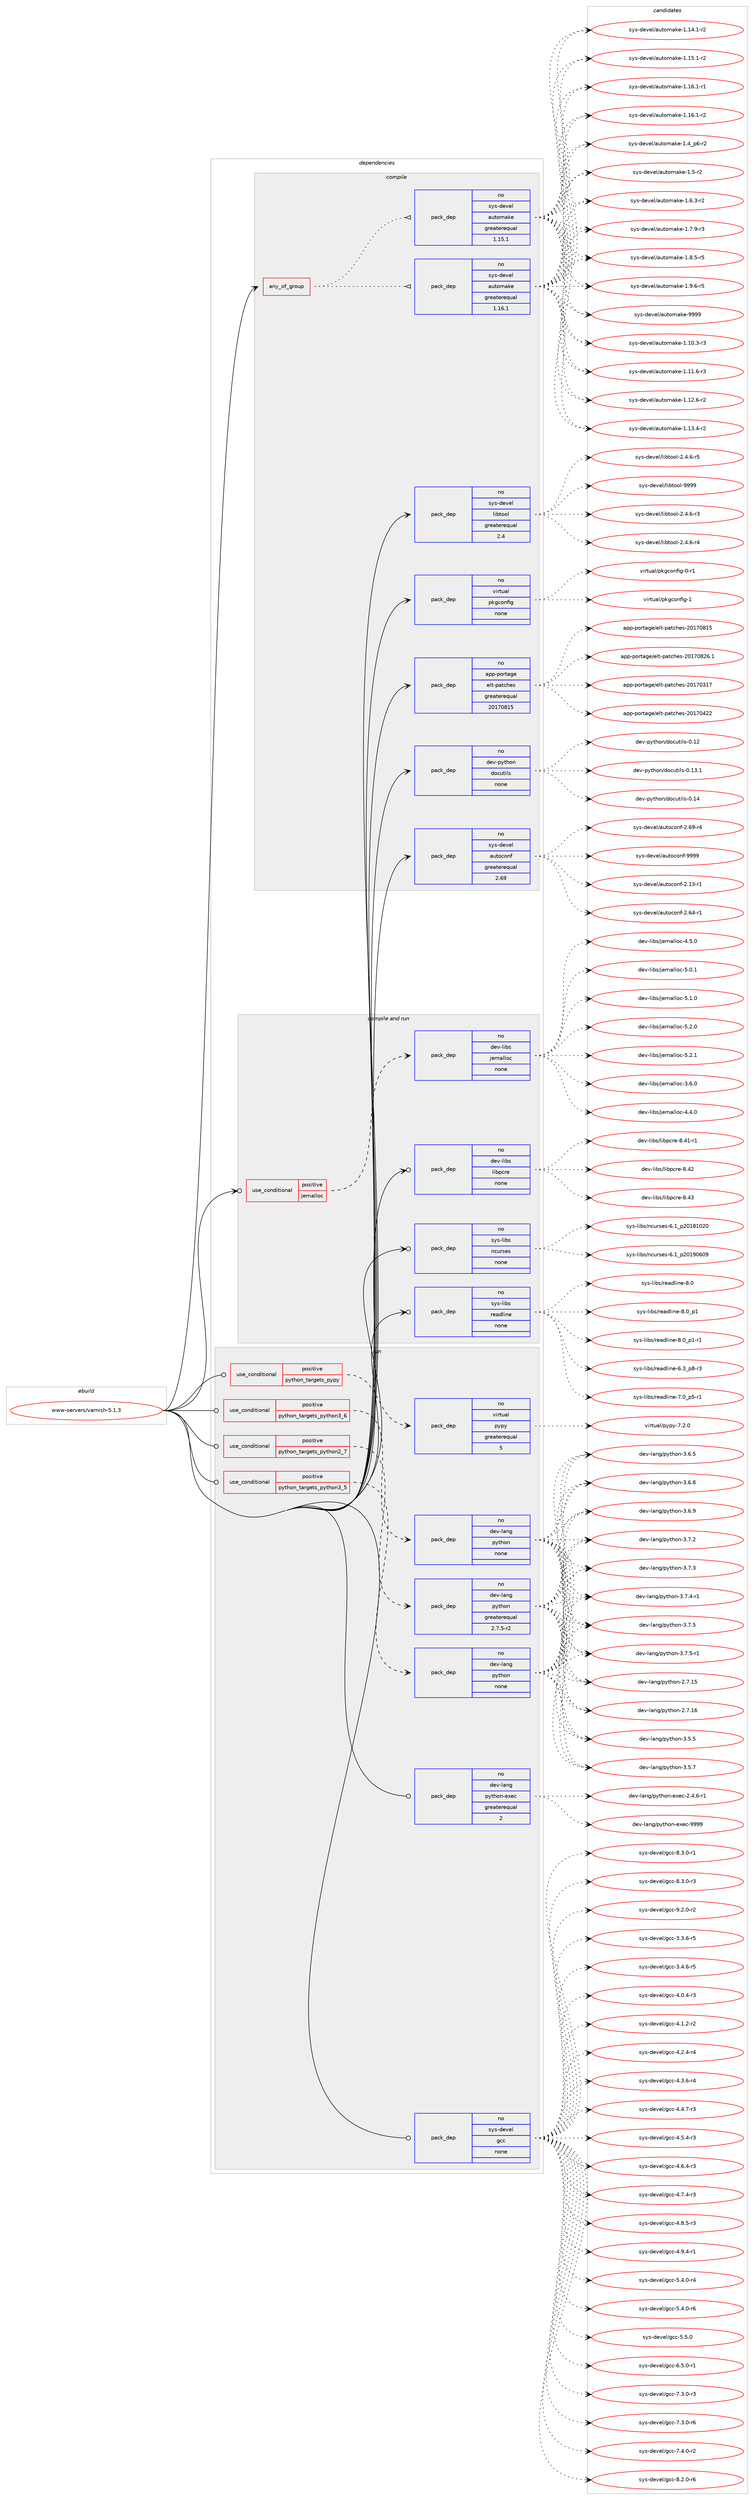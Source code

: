 digraph prolog {

# *************
# Graph options
# *************

newrank=true;
concentrate=true;
compound=true;
graph [rankdir=LR,fontname=Helvetica,fontsize=10,ranksep=1.5];#, ranksep=2.5, nodesep=0.2];
edge  [arrowhead=vee];
node  [fontname=Helvetica,fontsize=10];

# **********
# The ebuild
# **********

subgraph cluster_leftcol {
color=gray;
rank=same;
label=<<i>ebuild</i>>;
id [label="www-servers/varnish-5.1.3", color=red, width=4, href="../www-servers/varnish-5.1.3.svg"];
}

# ****************
# The dependencies
# ****************

subgraph cluster_midcol {
color=gray;
label=<<i>dependencies</i>>;
subgraph cluster_compile {
fillcolor="#eeeeee";
style=filled;
label=<<i>compile</i>>;
subgraph any15837 {
dependency911711 [label=<<TABLE BORDER="0" CELLBORDER="1" CELLSPACING="0" CELLPADDING="4"><TR><TD CELLPADDING="10">any_of_group</TD></TR></TABLE>>, shape=none, color=red];subgraph pack676536 {
dependency911712 [label=<<TABLE BORDER="0" CELLBORDER="1" CELLSPACING="0" CELLPADDING="4" WIDTH="220"><TR><TD ROWSPAN="6" CELLPADDING="30">pack_dep</TD></TR><TR><TD WIDTH="110">no</TD></TR><TR><TD>sys-devel</TD></TR><TR><TD>automake</TD></TR><TR><TD>greaterequal</TD></TR><TR><TD>1.16.1</TD></TR></TABLE>>, shape=none, color=blue];
}
dependency911711:e -> dependency911712:w [weight=20,style="dotted",arrowhead="oinv"];
subgraph pack676537 {
dependency911713 [label=<<TABLE BORDER="0" CELLBORDER="1" CELLSPACING="0" CELLPADDING="4" WIDTH="220"><TR><TD ROWSPAN="6" CELLPADDING="30">pack_dep</TD></TR><TR><TD WIDTH="110">no</TD></TR><TR><TD>sys-devel</TD></TR><TR><TD>automake</TD></TR><TR><TD>greaterequal</TD></TR><TR><TD>1.15.1</TD></TR></TABLE>>, shape=none, color=blue];
}
dependency911711:e -> dependency911713:w [weight=20,style="dotted",arrowhead="oinv"];
}
id:e -> dependency911711:w [weight=20,style="solid",arrowhead="vee"];
subgraph pack676538 {
dependency911714 [label=<<TABLE BORDER="0" CELLBORDER="1" CELLSPACING="0" CELLPADDING="4" WIDTH="220"><TR><TD ROWSPAN="6" CELLPADDING="30">pack_dep</TD></TR><TR><TD WIDTH="110">no</TD></TR><TR><TD>app-portage</TD></TR><TR><TD>elt-patches</TD></TR><TR><TD>greaterequal</TD></TR><TR><TD>20170815</TD></TR></TABLE>>, shape=none, color=blue];
}
id:e -> dependency911714:w [weight=20,style="solid",arrowhead="vee"];
subgraph pack676539 {
dependency911715 [label=<<TABLE BORDER="0" CELLBORDER="1" CELLSPACING="0" CELLPADDING="4" WIDTH="220"><TR><TD ROWSPAN="6" CELLPADDING="30">pack_dep</TD></TR><TR><TD WIDTH="110">no</TD></TR><TR><TD>dev-python</TD></TR><TR><TD>docutils</TD></TR><TR><TD>none</TD></TR><TR><TD></TD></TR></TABLE>>, shape=none, color=blue];
}
id:e -> dependency911715:w [weight=20,style="solid",arrowhead="vee"];
subgraph pack676540 {
dependency911716 [label=<<TABLE BORDER="0" CELLBORDER="1" CELLSPACING="0" CELLPADDING="4" WIDTH="220"><TR><TD ROWSPAN="6" CELLPADDING="30">pack_dep</TD></TR><TR><TD WIDTH="110">no</TD></TR><TR><TD>sys-devel</TD></TR><TR><TD>autoconf</TD></TR><TR><TD>greaterequal</TD></TR><TR><TD>2.69</TD></TR></TABLE>>, shape=none, color=blue];
}
id:e -> dependency911716:w [weight=20,style="solid",arrowhead="vee"];
subgraph pack676541 {
dependency911717 [label=<<TABLE BORDER="0" CELLBORDER="1" CELLSPACING="0" CELLPADDING="4" WIDTH="220"><TR><TD ROWSPAN="6" CELLPADDING="30">pack_dep</TD></TR><TR><TD WIDTH="110">no</TD></TR><TR><TD>sys-devel</TD></TR><TR><TD>libtool</TD></TR><TR><TD>greaterequal</TD></TR><TR><TD>2.4</TD></TR></TABLE>>, shape=none, color=blue];
}
id:e -> dependency911717:w [weight=20,style="solid",arrowhead="vee"];
subgraph pack676542 {
dependency911718 [label=<<TABLE BORDER="0" CELLBORDER="1" CELLSPACING="0" CELLPADDING="4" WIDTH="220"><TR><TD ROWSPAN="6" CELLPADDING="30">pack_dep</TD></TR><TR><TD WIDTH="110">no</TD></TR><TR><TD>virtual</TD></TR><TR><TD>pkgconfig</TD></TR><TR><TD>none</TD></TR><TR><TD></TD></TR></TABLE>>, shape=none, color=blue];
}
id:e -> dependency911718:w [weight=20,style="solid",arrowhead="vee"];
}
subgraph cluster_compileandrun {
fillcolor="#eeeeee";
style=filled;
label=<<i>compile and run</i>>;
subgraph cond218751 {
dependency911719 [label=<<TABLE BORDER="0" CELLBORDER="1" CELLSPACING="0" CELLPADDING="4"><TR><TD ROWSPAN="3" CELLPADDING="10">use_conditional</TD></TR><TR><TD>positive</TD></TR><TR><TD>jemalloc</TD></TR></TABLE>>, shape=none, color=red];
subgraph pack676543 {
dependency911720 [label=<<TABLE BORDER="0" CELLBORDER="1" CELLSPACING="0" CELLPADDING="4" WIDTH="220"><TR><TD ROWSPAN="6" CELLPADDING="30">pack_dep</TD></TR><TR><TD WIDTH="110">no</TD></TR><TR><TD>dev-libs</TD></TR><TR><TD>jemalloc</TD></TR><TR><TD>none</TD></TR><TR><TD></TD></TR></TABLE>>, shape=none, color=blue];
}
dependency911719:e -> dependency911720:w [weight=20,style="dashed",arrowhead="vee"];
}
id:e -> dependency911719:w [weight=20,style="solid",arrowhead="odotvee"];
subgraph pack676544 {
dependency911721 [label=<<TABLE BORDER="0" CELLBORDER="1" CELLSPACING="0" CELLPADDING="4" WIDTH="220"><TR><TD ROWSPAN="6" CELLPADDING="30">pack_dep</TD></TR><TR><TD WIDTH="110">no</TD></TR><TR><TD>dev-libs</TD></TR><TR><TD>libpcre</TD></TR><TR><TD>none</TD></TR><TR><TD></TD></TR></TABLE>>, shape=none, color=blue];
}
id:e -> dependency911721:w [weight=20,style="solid",arrowhead="odotvee"];
subgraph pack676545 {
dependency911722 [label=<<TABLE BORDER="0" CELLBORDER="1" CELLSPACING="0" CELLPADDING="4" WIDTH="220"><TR><TD ROWSPAN="6" CELLPADDING="30">pack_dep</TD></TR><TR><TD WIDTH="110">no</TD></TR><TR><TD>sys-libs</TD></TR><TR><TD>ncurses</TD></TR><TR><TD>none</TD></TR><TR><TD></TD></TR></TABLE>>, shape=none, color=blue];
}
id:e -> dependency911722:w [weight=20,style="solid",arrowhead="odotvee"];
subgraph pack676546 {
dependency911723 [label=<<TABLE BORDER="0" CELLBORDER="1" CELLSPACING="0" CELLPADDING="4" WIDTH="220"><TR><TD ROWSPAN="6" CELLPADDING="30">pack_dep</TD></TR><TR><TD WIDTH="110">no</TD></TR><TR><TD>sys-libs</TD></TR><TR><TD>readline</TD></TR><TR><TD>none</TD></TR><TR><TD></TD></TR></TABLE>>, shape=none, color=blue];
}
id:e -> dependency911723:w [weight=20,style="solid",arrowhead="odotvee"];
}
subgraph cluster_run {
fillcolor="#eeeeee";
style=filled;
label=<<i>run</i>>;
subgraph cond218752 {
dependency911724 [label=<<TABLE BORDER="0" CELLBORDER="1" CELLSPACING="0" CELLPADDING="4"><TR><TD ROWSPAN="3" CELLPADDING="10">use_conditional</TD></TR><TR><TD>positive</TD></TR><TR><TD>python_targets_pypy</TD></TR></TABLE>>, shape=none, color=red];
subgraph pack676547 {
dependency911725 [label=<<TABLE BORDER="0" CELLBORDER="1" CELLSPACING="0" CELLPADDING="4" WIDTH="220"><TR><TD ROWSPAN="6" CELLPADDING="30">pack_dep</TD></TR><TR><TD WIDTH="110">no</TD></TR><TR><TD>virtual</TD></TR><TR><TD>pypy</TD></TR><TR><TD>greaterequal</TD></TR><TR><TD>5</TD></TR></TABLE>>, shape=none, color=blue];
}
dependency911724:e -> dependency911725:w [weight=20,style="dashed",arrowhead="vee"];
}
id:e -> dependency911724:w [weight=20,style="solid",arrowhead="odot"];
subgraph cond218753 {
dependency911726 [label=<<TABLE BORDER="0" CELLBORDER="1" CELLSPACING="0" CELLPADDING="4"><TR><TD ROWSPAN="3" CELLPADDING="10">use_conditional</TD></TR><TR><TD>positive</TD></TR><TR><TD>python_targets_python2_7</TD></TR></TABLE>>, shape=none, color=red];
subgraph pack676548 {
dependency911727 [label=<<TABLE BORDER="0" CELLBORDER="1" CELLSPACING="0" CELLPADDING="4" WIDTH="220"><TR><TD ROWSPAN="6" CELLPADDING="30">pack_dep</TD></TR><TR><TD WIDTH="110">no</TD></TR><TR><TD>dev-lang</TD></TR><TR><TD>python</TD></TR><TR><TD>greaterequal</TD></TR><TR><TD>2.7.5-r2</TD></TR></TABLE>>, shape=none, color=blue];
}
dependency911726:e -> dependency911727:w [weight=20,style="dashed",arrowhead="vee"];
}
id:e -> dependency911726:w [weight=20,style="solid",arrowhead="odot"];
subgraph cond218754 {
dependency911728 [label=<<TABLE BORDER="0" CELLBORDER="1" CELLSPACING="0" CELLPADDING="4"><TR><TD ROWSPAN="3" CELLPADDING="10">use_conditional</TD></TR><TR><TD>positive</TD></TR><TR><TD>python_targets_python3_5</TD></TR></TABLE>>, shape=none, color=red];
subgraph pack676549 {
dependency911729 [label=<<TABLE BORDER="0" CELLBORDER="1" CELLSPACING="0" CELLPADDING="4" WIDTH="220"><TR><TD ROWSPAN="6" CELLPADDING="30">pack_dep</TD></TR><TR><TD WIDTH="110">no</TD></TR><TR><TD>dev-lang</TD></TR><TR><TD>python</TD></TR><TR><TD>none</TD></TR><TR><TD></TD></TR></TABLE>>, shape=none, color=blue];
}
dependency911728:e -> dependency911729:w [weight=20,style="dashed",arrowhead="vee"];
}
id:e -> dependency911728:w [weight=20,style="solid",arrowhead="odot"];
subgraph cond218755 {
dependency911730 [label=<<TABLE BORDER="0" CELLBORDER="1" CELLSPACING="0" CELLPADDING="4"><TR><TD ROWSPAN="3" CELLPADDING="10">use_conditional</TD></TR><TR><TD>positive</TD></TR><TR><TD>python_targets_python3_6</TD></TR></TABLE>>, shape=none, color=red];
subgraph pack676550 {
dependency911731 [label=<<TABLE BORDER="0" CELLBORDER="1" CELLSPACING="0" CELLPADDING="4" WIDTH="220"><TR><TD ROWSPAN="6" CELLPADDING="30">pack_dep</TD></TR><TR><TD WIDTH="110">no</TD></TR><TR><TD>dev-lang</TD></TR><TR><TD>python</TD></TR><TR><TD>none</TD></TR><TR><TD></TD></TR></TABLE>>, shape=none, color=blue];
}
dependency911730:e -> dependency911731:w [weight=20,style="dashed",arrowhead="vee"];
}
id:e -> dependency911730:w [weight=20,style="solid",arrowhead="odot"];
subgraph pack676551 {
dependency911732 [label=<<TABLE BORDER="0" CELLBORDER="1" CELLSPACING="0" CELLPADDING="4" WIDTH="220"><TR><TD ROWSPAN="6" CELLPADDING="30">pack_dep</TD></TR><TR><TD WIDTH="110">no</TD></TR><TR><TD>dev-lang</TD></TR><TR><TD>python-exec</TD></TR><TR><TD>greaterequal</TD></TR><TR><TD>2</TD></TR></TABLE>>, shape=none, color=blue];
}
id:e -> dependency911732:w [weight=20,style="solid",arrowhead="odot"];
subgraph pack676552 {
dependency911733 [label=<<TABLE BORDER="0" CELLBORDER="1" CELLSPACING="0" CELLPADDING="4" WIDTH="220"><TR><TD ROWSPAN="6" CELLPADDING="30">pack_dep</TD></TR><TR><TD WIDTH="110">no</TD></TR><TR><TD>sys-devel</TD></TR><TR><TD>gcc</TD></TR><TR><TD>none</TD></TR><TR><TD></TD></TR></TABLE>>, shape=none, color=blue];
}
id:e -> dependency911733:w [weight=20,style="solid",arrowhead="odot"];
}
}

# **************
# The candidates
# **************

subgraph cluster_choices {
rank=same;
color=gray;
label=<<i>candidates</i>>;

subgraph choice676536 {
color=black;
nodesep=1;
choice11512111545100101118101108479711711611110997107101454946494846514511451 [label="sys-devel/automake-1.10.3-r3", color=red, width=4,href="../sys-devel/automake-1.10.3-r3.svg"];
choice11512111545100101118101108479711711611110997107101454946494946544511451 [label="sys-devel/automake-1.11.6-r3", color=red, width=4,href="../sys-devel/automake-1.11.6-r3.svg"];
choice11512111545100101118101108479711711611110997107101454946495046544511450 [label="sys-devel/automake-1.12.6-r2", color=red, width=4,href="../sys-devel/automake-1.12.6-r2.svg"];
choice11512111545100101118101108479711711611110997107101454946495146524511450 [label="sys-devel/automake-1.13.4-r2", color=red, width=4,href="../sys-devel/automake-1.13.4-r2.svg"];
choice11512111545100101118101108479711711611110997107101454946495246494511450 [label="sys-devel/automake-1.14.1-r2", color=red, width=4,href="../sys-devel/automake-1.14.1-r2.svg"];
choice11512111545100101118101108479711711611110997107101454946495346494511450 [label="sys-devel/automake-1.15.1-r2", color=red, width=4,href="../sys-devel/automake-1.15.1-r2.svg"];
choice11512111545100101118101108479711711611110997107101454946495446494511449 [label="sys-devel/automake-1.16.1-r1", color=red, width=4,href="../sys-devel/automake-1.16.1-r1.svg"];
choice11512111545100101118101108479711711611110997107101454946495446494511450 [label="sys-devel/automake-1.16.1-r2", color=red, width=4,href="../sys-devel/automake-1.16.1-r2.svg"];
choice115121115451001011181011084797117116111109971071014549465295112544511450 [label="sys-devel/automake-1.4_p6-r2", color=red, width=4,href="../sys-devel/automake-1.4_p6-r2.svg"];
choice11512111545100101118101108479711711611110997107101454946534511450 [label="sys-devel/automake-1.5-r2", color=red, width=4,href="../sys-devel/automake-1.5-r2.svg"];
choice115121115451001011181011084797117116111109971071014549465446514511450 [label="sys-devel/automake-1.6.3-r2", color=red, width=4,href="../sys-devel/automake-1.6.3-r2.svg"];
choice115121115451001011181011084797117116111109971071014549465546574511451 [label="sys-devel/automake-1.7.9-r3", color=red, width=4,href="../sys-devel/automake-1.7.9-r3.svg"];
choice115121115451001011181011084797117116111109971071014549465646534511453 [label="sys-devel/automake-1.8.5-r5", color=red, width=4,href="../sys-devel/automake-1.8.5-r5.svg"];
choice115121115451001011181011084797117116111109971071014549465746544511453 [label="sys-devel/automake-1.9.6-r5", color=red, width=4,href="../sys-devel/automake-1.9.6-r5.svg"];
choice115121115451001011181011084797117116111109971071014557575757 [label="sys-devel/automake-9999", color=red, width=4,href="../sys-devel/automake-9999.svg"];
dependency911712:e -> choice11512111545100101118101108479711711611110997107101454946494846514511451:w [style=dotted,weight="100"];
dependency911712:e -> choice11512111545100101118101108479711711611110997107101454946494946544511451:w [style=dotted,weight="100"];
dependency911712:e -> choice11512111545100101118101108479711711611110997107101454946495046544511450:w [style=dotted,weight="100"];
dependency911712:e -> choice11512111545100101118101108479711711611110997107101454946495146524511450:w [style=dotted,weight="100"];
dependency911712:e -> choice11512111545100101118101108479711711611110997107101454946495246494511450:w [style=dotted,weight="100"];
dependency911712:e -> choice11512111545100101118101108479711711611110997107101454946495346494511450:w [style=dotted,weight="100"];
dependency911712:e -> choice11512111545100101118101108479711711611110997107101454946495446494511449:w [style=dotted,weight="100"];
dependency911712:e -> choice11512111545100101118101108479711711611110997107101454946495446494511450:w [style=dotted,weight="100"];
dependency911712:e -> choice115121115451001011181011084797117116111109971071014549465295112544511450:w [style=dotted,weight="100"];
dependency911712:e -> choice11512111545100101118101108479711711611110997107101454946534511450:w [style=dotted,weight="100"];
dependency911712:e -> choice115121115451001011181011084797117116111109971071014549465446514511450:w [style=dotted,weight="100"];
dependency911712:e -> choice115121115451001011181011084797117116111109971071014549465546574511451:w [style=dotted,weight="100"];
dependency911712:e -> choice115121115451001011181011084797117116111109971071014549465646534511453:w [style=dotted,weight="100"];
dependency911712:e -> choice115121115451001011181011084797117116111109971071014549465746544511453:w [style=dotted,weight="100"];
dependency911712:e -> choice115121115451001011181011084797117116111109971071014557575757:w [style=dotted,weight="100"];
}
subgraph choice676537 {
color=black;
nodesep=1;
choice11512111545100101118101108479711711611110997107101454946494846514511451 [label="sys-devel/automake-1.10.3-r3", color=red, width=4,href="../sys-devel/automake-1.10.3-r3.svg"];
choice11512111545100101118101108479711711611110997107101454946494946544511451 [label="sys-devel/automake-1.11.6-r3", color=red, width=4,href="../sys-devel/automake-1.11.6-r3.svg"];
choice11512111545100101118101108479711711611110997107101454946495046544511450 [label="sys-devel/automake-1.12.6-r2", color=red, width=4,href="../sys-devel/automake-1.12.6-r2.svg"];
choice11512111545100101118101108479711711611110997107101454946495146524511450 [label="sys-devel/automake-1.13.4-r2", color=red, width=4,href="../sys-devel/automake-1.13.4-r2.svg"];
choice11512111545100101118101108479711711611110997107101454946495246494511450 [label="sys-devel/automake-1.14.1-r2", color=red, width=4,href="../sys-devel/automake-1.14.1-r2.svg"];
choice11512111545100101118101108479711711611110997107101454946495346494511450 [label="sys-devel/automake-1.15.1-r2", color=red, width=4,href="../sys-devel/automake-1.15.1-r2.svg"];
choice11512111545100101118101108479711711611110997107101454946495446494511449 [label="sys-devel/automake-1.16.1-r1", color=red, width=4,href="../sys-devel/automake-1.16.1-r1.svg"];
choice11512111545100101118101108479711711611110997107101454946495446494511450 [label="sys-devel/automake-1.16.1-r2", color=red, width=4,href="../sys-devel/automake-1.16.1-r2.svg"];
choice115121115451001011181011084797117116111109971071014549465295112544511450 [label="sys-devel/automake-1.4_p6-r2", color=red, width=4,href="../sys-devel/automake-1.4_p6-r2.svg"];
choice11512111545100101118101108479711711611110997107101454946534511450 [label="sys-devel/automake-1.5-r2", color=red, width=4,href="../sys-devel/automake-1.5-r2.svg"];
choice115121115451001011181011084797117116111109971071014549465446514511450 [label="sys-devel/automake-1.6.3-r2", color=red, width=4,href="../sys-devel/automake-1.6.3-r2.svg"];
choice115121115451001011181011084797117116111109971071014549465546574511451 [label="sys-devel/automake-1.7.9-r3", color=red, width=4,href="../sys-devel/automake-1.7.9-r3.svg"];
choice115121115451001011181011084797117116111109971071014549465646534511453 [label="sys-devel/automake-1.8.5-r5", color=red, width=4,href="../sys-devel/automake-1.8.5-r5.svg"];
choice115121115451001011181011084797117116111109971071014549465746544511453 [label="sys-devel/automake-1.9.6-r5", color=red, width=4,href="../sys-devel/automake-1.9.6-r5.svg"];
choice115121115451001011181011084797117116111109971071014557575757 [label="sys-devel/automake-9999", color=red, width=4,href="../sys-devel/automake-9999.svg"];
dependency911713:e -> choice11512111545100101118101108479711711611110997107101454946494846514511451:w [style=dotted,weight="100"];
dependency911713:e -> choice11512111545100101118101108479711711611110997107101454946494946544511451:w [style=dotted,weight="100"];
dependency911713:e -> choice11512111545100101118101108479711711611110997107101454946495046544511450:w [style=dotted,weight="100"];
dependency911713:e -> choice11512111545100101118101108479711711611110997107101454946495146524511450:w [style=dotted,weight="100"];
dependency911713:e -> choice11512111545100101118101108479711711611110997107101454946495246494511450:w [style=dotted,weight="100"];
dependency911713:e -> choice11512111545100101118101108479711711611110997107101454946495346494511450:w [style=dotted,weight="100"];
dependency911713:e -> choice11512111545100101118101108479711711611110997107101454946495446494511449:w [style=dotted,weight="100"];
dependency911713:e -> choice11512111545100101118101108479711711611110997107101454946495446494511450:w [style=dotted,weight="100"];
dependency911713:e -> choice115121115451001011181011084797117116111109971071014549465295112544511450:w [style=dotted,weight="100"];
dependency911713:e -> choice11512111545100101118101108479711711611110997107101454946534511450:w [style=dotted,weight="100"];
dependency911713:e -> choice115121115451001011181011084797117116111109971071014549465446514511450:w [style=dotted,weight="100"];
dependency911713:e -> choice115121115451001011181011084797117116111109971071014549465546574511451:w [style=dotted,weight="100"];
dependency911713:e -> choice115121115451001011181011084797117116111109971071014549465646534511453:w [style=dotted,weight="100"];
dependency911713:e -> choice115121115451001011181011084797117116111109971071014549465746544511453:w [style=dotted,weight="100"];
dependency911713:e -> choice115121115451001011181011084797117116111109971071014557575757:w [style=dotted,weight="100"];
}
subgraph choice676538 {
color=black;
nodesep=1;
choice97112112451121111141169710310147101108116451129711699104101115455048495548514955 [label="app-portage/elt-patches-20170317", color=red, width=4,href="../app-portage/elt-patches-20170317.svg"];
choice97112112451121111141169710310147101108116451129711699104101115455048495548525050 [label="app-portage/elt-patches-20170422", color=red, width=4,href="../app-portage/elt-patches-20170422.svg"];
choice97112112451121111141169710310147101108116451129711699104101115455048495548564953 [label="app-portage/elt-patches-20170815", color=red, width=4,href="../app-portage/elt-patches-20170815.svg"];
choice971121124511211111411697103101471011081164511297116991041011154550484955485650544649 [label="app-portage/elt-patches-20170826.1", color=red, width=4,href="../app-portage/elt-patches-20170826.1.svg"];
dependency911714:e -> choice97112112451121111141169710310147101108116451129711699104101115455048495548514955:w [style=dotted,weight="100"];
dependency911714:e -> choice97112112451121111141169710310147101108116451129711699104101115455048495548525050:w [style=dotted,weight="100"];
dependency911714:e -> choice97112112451121111141169710310147101108116451129711699104101115455048495548564953:w [style=dotted,weight="100"];
dependency911714:e -> choice971121124511211111411697103101471011081164511297116991041011154550484955485650544649:w [style=dotted,weight="100"];
}
subgraph choice676539 {
color=black;
nodesep=1;
choice1001011184511212111610411111047100111991171161051081154548464950 [label="dev-python/docutils-0.12", color=red, width=4,href="../dev-python/docutils-0.12.svg"];
choice10010111845112121116104111110471001119911711610510811545484649514649 [label="dev-python/docutils-0.13.1", color=red, width=4,href="../dev-python/docutils-0.13.1.svg"];
choice1001011184511212111610411111047100111991171161051081154548464952 [label="dev-python/docutils-0.14", color=red, width=4,href="../dev-python/docutils-0.14.svg"];
dependency911715:e -> choice1001011184511212111610411111047100111991171161051081154548464950:w [style=dotted,weight="100"];
dependency911715:e -> choice10010111845112121116104111110471001119911711610510811545484649514649:w [style=dotted,weight="100"];
dependency911715:e -> choice1001011184511212111610411111047100111991171161051081154548464952:w [style=dotted,weight="100"];
}
subgraph choice676540 {
color=black;
nodesep=1;
choice1151211154510010111810110847971171161119911111010245504649514511449 [label="sys-devel/autoconf-2.13-r1", color=red, width=4,href="../sys-devel/autoconf-2.13-r1.svg"];
choice1151211154510010111810110847971171161119911111010245504654524511449 [label="sys-devel/autoconf-2.64-r1", color=red, width=4,href="../sys-devel/autoconf-2.64-r1.svg"];
choice1151211154510010111810110847971171161119911111010245504654574511452 [label="sys-devel/autoconf-2.69-r4", color=red, width=4,href="../sys-devel/autoconf-2.69-r4.svg"];
choice115121115451001011181011084797117116111991111101024557575757 [label="sys-devel/autoconf-9999", color=red, width=4,href="../sys-devel/autoconf-9999.svg"];
dependency911716:e -> choice1151211154510010111810110847971171161119911111010245504649514511449:w [style=dotted,weight="100"];
dependency911716:e -> choice1151211154510010111810110847971171161119911111010245504654524511449:w [style=dotted,weight="100"];
dependency911716:e -> choice1151211154510010111810110847971171161119911111010245504654574511452:w [style=dotted,weight="100"];
dependency911716:e -> choice115121115451001011181011084797117116111991111101024557575757:w [style=dotted,weight="100"];
}
subgraph choice676541 {
color=black;
nodesep=1;
choice1151211154510010111810110847108105981161111111084550465246544511451 [label="sys-devel/libtool-2.4.6-r3", color=red, width=4,href="../sys-devel/libtool-2.4.6-r3.svg"];
choice1151211154510010111810110847108105981161111111084550465246544511452 [label="sys-devel/libtool-2.4.6-r4", color=red, width=4,href="../sys-devel/libtool-2.4.6-r4.svg"];
choice1151211154510010111810110847108105981161111111084550465246544511453 [label="sys-devel/libtool-2.4.6-r5", color=red, width=4,href="../sys-devel/libtool-2.4.6-r5.svg"];
choice1151211154510010111810110847108105981161111111084557575757 [label="sys-devel/libtool-9999", color=red, width=4,href="../sys-devel/libtool-9999.svg"];
dependency911717:e -> choice1151211154510010111810110847108105981161111111084550465246544511451:w [style=dotted,weight="100"];
dependency911717:e -> choice1151211154510010111810110847108105981161111111084550465246544511452:w [style=dotted,weight="100"];
dependency911717:e -> choice1151211154510010111810110847108105981161111111084550465246544511453:w [style=dotted,weight="100"];
dependency911717:e -> choice1151211154510010111810110847108105981161111111084557575757:w [style=dotted,weight="100"];
}
subgraph choice676542 {
color=black;
nodesep=1;
choice11810511411611797108471121071039911111010210510345484511449 [label="virtual/pkgconfig-0-r1", color=red, width=4,href="../virtual/pkgconfig-0-r1.svg"];
choice1181051141161179710847112107103991111101021051034549 [label="virtual/pkgconfig-1", color=red, width=4,href="../virtual/pkgconfig-1.svg"];
dependency911718:e -> choice11810511411611797108471121071039911111010210510345484511449:w [style=dotted,weight="100"];
dependency911718:e -> choice1181051141161179710847112107103991111101021051034549:w [style=dotted,weight="100"];
}
subgraph choice676543 {
color=black;
nodesep=1;
choice1001011184510810598115471061011099710810811199455146544648 [label="dev-libs/jemalloc-3.6.0", color=red, width=4,href="../dev-libs/jemalloc-3.6.0.svg"];
choice1001011184510810598115471061011099710810811199455246524648 [label="dev-libs/jemalloc-4.4.0", color=red, width=4,href="../dev-libs/jemalloc-4.4.0.svg"];
choice1001011184510810598115471061011099710810811199455246534648 [label="dev-libs/jemalloc-4.5.0", color=red, width=4,href="../dev-libs/jemalloc-4.5.0.svg"];
choice1001011184510810598115471061011099710810811199455346484649 [label="dev-libs/jemalloc-5.0.1", color=red, width=4,href="../dev-libs/jemalloc-5.0.1.svg"];
choice1001011184510810598115471061011099710810811199455346494648 [label="dev-libs/jemalloc-5.1.0", color=red, width=4,href="../dev-libs/jemalloc-5.1.0.svg"];
choice1001011184510810598115471061011099710810811199455346504648 [label="dev-libs/jemalloc-5.2.0", color=red, width=4,href="../dev-libs/jemalloc-5.2.0.svg"];
choice1001011184510810598115471061011099710810811199455346504649 [label="dev-libs/jemalloc-5.2.1", color=red, width=4,href="../dev-libs/jemalloc-5.2.1.svg"];
dependency911720:e -> choice1001011184510810598115471061011099710810811199455146544648:w [style=dotted,weight="100"];
dependency911720:e -> choice1001011184510810598115471061011099710810811199455246524648:w [style=dotted,weight="100"];
dependency911720:e -> choice1001011184510810598115471061011099710810811199455246534648:w [style=dotted,weight="100"];
dependency911720:e -> choice1001011184510810598115471061011099710810811199455346484649:w [style=dotted,weight="100"];
dependency911720:e -> choice1001011184510810598115471061011099710810811199455346494648:w [style=dotted,weight="100"];
dependency911720:e -> choice1001011184510810598115471061011099710810811199455346504648:w [style=dotted,weight="100"];
dependency911720:e -> choice1001011184510810598115471061011099710810811199455346504649:w [style=dotted,weight="100"];
}
subgraph choice676544 {
color=black;
nodesep=1;
choice100101118451081059811547108105981129911410145564652494511449 [label="dev-libs/libpcre-8.41-r1", color=red, width=4,href="../dev-libs/libpcre-8.41-r1.svg"];
choice10010111845108105981154710810598112991141014556465250 [label="dev-libs/libpcre-8.42", color=red, width=4,href="../dev-libs/libpcre-8.42.svg"];
choice10010111845108105981154710810598112991141014556465251 [label="dev-libs/libpcre-8.43", color=red, width=4,href="../dev-libs/libpcre-8.43.svg"];
dependency911721:e -> choice100101118451081059811547108105981129911410145564652494511449:w [style=dotted,weight="100"];
dependency911721:e -> choice10010111845108105981154710810598112991141014556465250:w [style=dotted,weight="100"];
dependency911721:e -> choice10010111845108105981154710810598112991141014556465251:w [style=dotted,weight="100"];
}
subgraph choice676545 {
color=black;
nodesep=1;
choice1151211154510810598115471109911711411510111545544649951125048495649485048 [label="sys-libs/ncurses-6.1_p20181020", color=red, width=4,href="../sys-libs/ncurses-6.1_p20181020.svg"];
choice1151211154510810598115471109911711411510111545544649951125048495748544857 [label="sys-libs/ncurses-6.1_p20190609", color=red, width=4,href="../sys-libs/ncurses-6.1_p20190609.svg"];
dependency911722:e -> choice1151211154510810598115471109911711411510111545544649951125048495649485048:w [style=dotted,weight="100"];
dependency911722:e -> choice1151211154510810598115471109911711411510111545544649951125048495748544857:w [style=dotted,weight="100"];
}
subgraph choice676546 {
color=black;
nodesep=1;
choice115121115451081059811547114101971001081051101014554465195112564511451 [label="sys-libs/readline-6.3_p8-r3", color=red, width=4,href="../sys-libs/readline-6.3_p8-r3.svg"];
choice115121115451081059811547114101971001081051101014555464895112534511449 [label="sys-libs/readline-7.0_p5-r1", color=red, width=4,href="../sys-libs/readline-7.0_p5-r1.svg"];
choice1151211154510810598115471141019710010810511010145564648 [label="sys-libs/readline-8.0", color=red, width=4,href="../sys-libs/readline-8.0.svg"];
choice11512111545108105981154711410197100108105110101455646489511249 [label="sys-libs/readline-8.0_p1", color=red, width=4,href="../sys-libs/readline-8.0_p1.svg"];
choice115121115451081059811547114101971001081051101014556464895112494511449 [label="sys-libs/readline-8.0_p1-r1", color=red, width=4,href="../sys-libs/readline-8.0_p1-r1.svg"];
dependency911723:e -> choice115121115451081059811547114101971001081051101014554465195112564511451:w [style=dotted,weight="100"];
dependency911723:e -> choice115121115451081059811547114101971001081051101014555464895112534511449:w [style=dotted,weight="100"];
dependency911723:e -> choice1151211154510810598115471141019710010810511010145564648:w [style=dotted,weight="100"];
dependency911723:e -> choice11512111545108105981154711410197100108105110101455646489511249:w [style=dotted,weight="100"];
dependency911723:e -> choice115121115451081059811547114101971001081051101014556464895112494511449:w [style=dotted,weight="100"];
}
subgraph choice676547 {
color=black;
nodesep=1;
choice1181051141161179710847112121112121455546504648 [label="virtual/pypy-7.2.0", color=red, width=4,href="../virtual/pypy-7.2.0.svg"];
dependency911725:e -> choice1181051141161179710847112121112121455546504648:w [style=dotted,weight="100"];
}
subgraph choice676548 {
color=black;
nodesep=1;
choice10010111845108971101034711212111610411111045504655464953 [label="dev-lang/python-2.7.15", color=red, width=4,href="../dev-lang/python-2.7.15.svg"];
choice10010111845108971101034711212111610411111045504655464954 [label="dev-lang/python-2.7.16", color=red, width=4,href="../dev-lang/python-2.7.16.svg"];
choice100101118451089711010347112121116104111110455146534653 [label="dev-lang/python-3.5.5", color=red, width=4,href="../dev-lang/python-3.5.5.svg"];
choice100101118451089711010347112121116104111110455146534655 [label="dev-lang/python-3.5.7", color=red, width=4,href="../dev-lang/python-3.5.7.svg"];
choice100101118451089711010347112121116104111110455146544653 [label="dev-lang/python-3.6.5", color=red, width=4,href="../dev-lang/python-3.6.5.svg"];
choice100101118451089711010347112121116104111110455146544656 [label="dev-lang/python-3.6.8", color=red, width=4,href="../dev-lang/python-3.6.8.svg"];
choice100101118451089711010347112121116104111110455146544657 [label="dev-lang/python-3.6.9", color=red, width=4,href="../dev-lang/python-3.6.9.svg"];
choice100101118451089711010347112121116104111110455146554650 [label="dev-lang/python-3.7.2", color=red, width=4,href="../dev-lang/python-3.7.2.svg"];
choice100101118451089711010347112121116104111110455146554651 [label="dev-lang/python-3.7.3", color=red, width=4,href="../dev-lang/python-3.7.3.svg"];
choice1001011184510897110103471121211161041111104551465546524511449 [label="dev-lang/python-3.7.4-r1", color=red, width=4,href="../dev-lang/python-3.7.4-r1.svg"];
choice100101118451089711010347112121116104111110455146554653 [label="dev-lang/python-3.7.5", color=red, width=4,href="../dev-lang/python-3.7.5.svg"];
choice1001011184510897110103471121211161041111104551465546534511449 [label="dev-lang/python-3.7.5-r1", color=red, width=4,href="../dev-lang/python-3.7.5-r1.svg"];
dependency911727:e -> choice10010111845108971101034711212111610411111045504655464953:w [style=dotted,weight="100"];
dependency911727:e -> choice10010111845108971101034711212111610411111045504655464954:w [style=dotted,weight="100"];
dependency911727:e -> choice100101118451089711010347112121116104111110455146534653:w [style=dotted,weight="100"];
dependency911727:e -> choice100101118451089711010347112121116104111110455146534655:w [style=dotted,weight="100"];
dependency911727:e -> choice100101118451089711010347112121116104111110455146544653:w [style=dotted,weight="100"];
dependency911727:e -> choice100101118451089711010347112121116104111110455146544656:w [style=dotted,weight="100"];
dependency911727:e -> choice100101118451089711010347112121116104111110455146544657:w [style=dotted,weight="100"];
dependency911727:e -> choice100101118451089711010347112121116104111110455146554650:w [style=dotted,weight="100"];
dependency911727:e -> choice100101118451089711010347112121116104111110455146554651:w [style=dotted,weight="100"];
dependency911727:e -> choice1001011184510897110103471121211161041111104551465546524511449:w [style=dotted,weight="100"];
dependency911727:e -> choice100101118451089711010347112121116104111110455146554653:w [style=dotted,weight="100"];
dependency911727:e -> choice1001011184510897110103471121211161041111104551465546534511449:w [style=dotted,weight="100"];
}
subgraph choice676549 {
color=black;
nodesep=1;
choice10010111845108971101034711212111610411111045504655464953 [label="dev-lang/python-2.7.15", color=red, width=4,href="../dev-lang/python-2.7.15.svg"];
choice10010111845108971101034711212111610411111045504655464954 [label="dev-lang/python-2.7.16", color=red, width=4,href="../dev-lang/python-2.7.16.svg"];
choice100101118451089711010347112121116104111110455146534653 [label="dev-lang/python-3.5.5", color=red, width=4,href="../dev-lang/python-3.5.5.svg"];
choice100101118451089711010347112121116104111110455146534655 [label="dev-lang/python-3.5.7", color=red, width=4,href="../dev-lang/python-3.5.7.svg"];
choice100101118451089711010347112121116104111110455146544653 [label="dev-lang/python-3.6.5", color=red, width=4,href="../dev-lang/python-3.6.5.svg"];
choice100101118451089711010347112121116104111110455146544656 [label="dev-lang/python-3.6.8", color=red, width=4,href="../dev-lang/python-3.6.8.svg"];
choice100101118451089711010347112121116104111110455146544657 [label="dev-lang/python-3.6.9", color=red, width=4,href="../dev-lang/python-3.6.9.svg"];
choice100101118451089711010347112121116104111110455146554650 [label="dev-lang/python-3.7.2", color=red, width=4,href="../dev-lang/python-3.7.2.svg"];
choice100101118451089711010347112121116104111110455146554651 [label="dev-lang/python-3.7.3", color=red, width=4,href="../dev-lang/python-3.7.3.svg"];
choice1001011184510897110103471121211161041111104551465546524511449 [label="dev-lang/python-3.7.4-r1", color=red, width=4,href="../dev-lang/python-3.7.4-r1.svg"];
choice100101118451089711010347112121116104111110455146554653 [label="dev-lang/python-3.7.5", color=red, width=4,href="../dev-lang/python-3.7.5.svg"];
choice1001011184510897110103471121211161041111104551465546534511449 [label="dev-lang/python-3.7.5-r1", color=red, width=4,href="../dev-lang/python-3.7.5-r1.svg"];
dependency911729:e -> choice10010111845108971101034711212111610411111045504655464953:w [style=dotted,weight="100"];
dependency911729:e -> choice10010111845108971101034711212111610411111045504655464954:w [style=dotted,weight="100"];
dependency911729:e -> choice100101118451089711010347112121116104111110455146534653:w [style=dotted,weight="100"];
dependency911729:e -> choice100101118451089711010347112121116104111110455146534655:w [style=dotted,weight="100"];
dependency911729:e -> choice100101118451089711010347112121116104111110455146544653:w [style=dotted,weight="100"];
dependency911729:e -> choice100101118451089711010347112121116104111110455146544656:w [style=dotted,weight="100"];
dependency911729:e -> choice100101118451089711010347112121116104111110455146544657:w [style=dotted,weight="100"];
dependency911729:e -> choice100101118451089711010347112121116104111110455146554650:w [style=dotted,weight="100"];
dependency911729:e -> choice100101118451089711010347112121116104111110455146554651:w [style=dotted,weight="100"];
dependency911729:e -> choice1001011184510897110103471121211161041111104551465546524511449:w [style=dotted,weight="100"];
dependency911729:e -> choice100101118451089711010347112121116104111110455146554653:w [style=dotted,weight="100"];
dependency911729:e -> choice1001011184510897110103471121211161041111104551465546534511449:w [style=dotted,weight="100"];
}
subgraph choice676550 {
color=black;
nodesep=1;
choice10010111845108971101034711212111610411111045504655464953 [label="dev-lang/python-2.7.15", color=red, width=4,href="../dev-lang/python-2.7.15.svg"];
choice10010111845108971101034711212111610411111045504655464954 [label="dev-lang/python-2.7.16", color=red, width=4,href="../dev-lang/python-2.7.16.svg"];
choice100101118451089711010347112121116104111110455146534653 [label="dev-lang/python-3.5.5", color=red, width=4,href="../dev-lang/python-3.5.5.svg"];
choice100101118451089711010347112121116104111110455146534655 [label="dev-lang/python-3.5.7", color=red, width=4,href="../dev-lang/python-3.5.7.svg"];
choice100101118451089711010347112121116104111110455146544653 [label="dev-lang/python-3.6.5", color=red, width=4,href="../dev-lang/python-3.6.5.svg"];
choice100101118451089711010347112121116104111110455146544656 [label="dev-lang/python-3.6.8", color=red, width=4,href="../dev-lang/python-3.6.8.svg"];
choice100101118451089711010347112121116104111110455146544657 [label="dev-lang/python-3.6.9", color=red, width=4,href="../dev-lang/python-3.6.9.svg"];
choice100101118451089711010347112121116104111110455146554650 [label="dev-lang/python-3.7.2", color=red, width=4,href="../dev-lang/python-3.7.2.svg"];
choice100101118451089711010347112121116104111110455146554651 [label="dev-lang/python-3.7.3", color=red, width=4,href="../dev-lang/python-3.7.3.svg"];
choice1001011184510897110103471121211161041111104551465546524511449 [label="dev-lang/python-3.7.4-r1", color=red, width=4,href="../dev-lang/python-3.7.4-r1.svg"];
choice100101118451089711010347112121116104111110455146554653 [label="dev-lang/python-3.7.5", color=red, width=4,href="../dev-lang/python-3.7.5.svg"];
choice1001011184510897110103471121211161041111104551465546534511449 [label="dev-lang/python-3.7.5-r1", color=red, width=4,href="../dev-lang/python-3.7.5-r1.svg"];
dependency911731:e -> choice10010111845108971101034711212111610411111045504655464953:w [style=dotted,weight="100"];
dependency911731:e -> choice10010111845108971101034711212111610411111045504655464954:w [style=dotted,weight="100"];
dependency911731:e -> choice100101118451089711010347112121116104111110455146534653:w [style=dotted,weight="100"];
dependency911731:e -> choice100101118451089711010347112121116104111110455146534655:w [style=dotted,weight="100"];
dependency911731:e -> choice100101118451089711010347112121116104111110455146544653:w [style=dotted,weight="100"];
dependency911731:e -> choice100101118451089711010347112121116104111110455146544656:w [style=dotted,weight="100"];
dependency911731:e -> choice100101118451089711010347112121116104111110455146544657:w [style=dotted,weight="100"];
dependency911731:e -> choice100101118451089711010347112121116104111110455146554650:w [style=dotted,weight="100"];
dependency911731:e -> choice100101118451089711010347112121116104111110455146554651:w [style=dotted,weight="100"];
dependency911731:e -> choice1001011184510897110103471121211161041111104551465546524511449:w [style=dotted,weight="100"];
dependency911731:e -> choice100101118451089711010347112121116104111110455146554653:w [style=dotted,weight="100"];
dependency911731:e -> choice1001011184510897110103471121211161041111104551465546534511449:w [style=dotted,weight="100"];
}
subgraph choice676551 {
color=black;
nodesep=1;
choice10010111845108971101034711212111610411111045101120101994550465246544511449 [label="dev-lang/python-exec-2.4.6-r1", color=red, width=4,href="../dev-lang/python-exec-2.4.6-r1.svg"];
choice10010111845108971101034711212111610411111045101120101994557575757 [label="dev-lang/python-exec-9999", color=red, width=4,href="../dev-lang/python-exec-9999.svg"];
dependency911732:e -> choice10010111845108971101034711212111610411111045101120101994550465246544511449:w [style=dotted,weight="100"];
dependency911732:e -> choice10010111845108971101034711212111610411111045101120101994557575757:w [style=dotted,weight="100"];
}
subgraph choice676552 {
color=black;
nodesep=1;
choice115121115451001011181011084710399994551465146544511453 [label="sys-devel/gcc-3.3.6-r5", color=red, width=4,href="../sys-devel/gcc-3.3.6-r5.svg"];
choice115121115451001011181011084710399994551465246544511453 [label="sys-devel/gcc-3.4.6-r5", color=red, width=4,href="../sys-devel/gcc-3.4.6-r5.svg"];
choice115121115451001011181011084710399994552464846524511451 [label="sys-devel/gcc-4.0.4-r3", color=red, width=4,href="../sys-devel/gcc-4.0.4-r3.svg"];
choice115121115451001011181011084710399994552464946504511450 [label="sys-devel/gcc-4.1.2-r2", color=red, width=4,href="../sys-devel/gcc-4.1.2-r2.svg"];
choice115121115451001011181011084710399994552465046524511452 [label="sys-devel/gcc-4.2.4-r4", color=red, width=4,href="../sys-devel/gcc-4.2.4-r4.svg"];
choice115121115451001011181011084710399994552465146544511452 [label="sys-devel/gcc-4.3.6-r4", color=red, width=4,href="../sys-devel/gcc-4.3.6-r4.svg"];
choice115121115451001011181011084710399994552465246554511451 [label="sys-devel/gcc-4.4.7-r3", color=red, width=4,href="../sys-devel/gcc-4.4.7-r3.svg"];
choice115121115451001011181011084710399994552465346524511451 [label="sys-devel/gcc-4.5.4-r3", color=red, width=4,href="../sys-devel/gcc-4.5.4-r3.svg"];
choice115121115451001011181011084710399994552465446524511451 [label="sys-devel/gcc-4.6.4-r3", color=red, width=4,href="../sys-devel/gcc-4.6.4-r3.svg"];
choice115121115451001011181011084710399994552465546524511451 [label="sys-devel/gcc-4.7.4-r3", color=red, width=4,href="../sys-devel/gcc-4.7.4-r3.svg"];
choice115121115451001011181011084710399994552465646534511451 [label="sys-devel/gcc-4.8.5-r3", color=red, width=4,href="../sys-devel/gcc-4.8.5-r3.svg"];
choice115121115451001011181011084710399994552465746524511449 [label="sys-devel/gcc-4.9.4-r1", color=red, width=4,href="../sys-devel/gcc-4.9.4-r1.svg"];
choice115121115451001011181011084710399994553465246484511452 [label="sys-devel/gcc-5.4.0-r4", color=red, width=4,href="../sys-devel/gcc-5.4.0-r4.svg"];
choice115121115451001011181011084710399994553465246484511454 [label="sys-devel/gcc-5.4.0-r6", color=red, width=4,href="../sys-devel/gcc-5.4.0-r6.svg"];
choice11512111545100101118101108471039999455346534648 [label="sys-devel/gcc-5.5.0", color=red, width=4,href="../sys-devel/gcc-5.5.0.svg"];
choice115121115451001011181011084710399994554465346484511449 [label="sys-devel/gcc-6.5.0-r1", color=red, width=4,href="../sys-devel/gcc-6.5.0-r1.svg"];
choice115121115451001011181011084710399994555465146484511451 [label="sys-devel/gcc-7.3.0-r3", color=red, width=4,href="../sys-devel/gcc-7.3.0-r3.svg"];
choice115121115451001011181011084710399994555465146484511454 [label="sys-devel/gcc-7.3.0-r6", color=red, width=4,href="../sys-devel/gcc-7.3.0-r6.svg"];
choice115121115451001011181011084710399994555465246484511450 [label="sys-devel/gcc-7.4.0-r2", color=red, width=4,href="../sys-devel/gcc-7.4.0-r2.svg"];
choice115121115451001011181011084710399994556465046484511454 [label="sys-devel/gcc-8.2.0-r6", color=red, width=4,href="../sys-devel/gcc-8.2.0-r6.svg"];
choice115121115451001011181011084710399994556465146484511449 [label="sys-devel/gcc-8.3.0-r1", color=red, width=4,href="../sys-devel/gcc-8.3.0-r1.svg"];
choice115121115451001011181011084710399994556465146484511451 [label="sys-devel/gcc-8.3.0-r3", color=red, width=4,href="../sys-devel/gcc-8.3.0-r3.svg"];
choice115121115451001011181011084710399994557465046484511450 [label="sys-devel/gcc-9.2.0-r2", color=red, width=4,href="../sys-devel/gcc-9.2.0-r2.svg"];
dependency911733:e -> choice115121115451001011181011084710399994551465146544511453:w [style=dotted,weight="100"];
dependency911733:e -> choice115121115451001011181011084710399994551465246544511453:w [style=dotted,weight="100"];
dependency911733:e -> choice115121115451001011181011084710399994552464846524511451:w [style=dotted,weight="100"];
dependency911733:e -> choice115121115451001011181011084710399994552464946504511450:w [style=dotted,weight="100"];
dependency911733:e -> choice115121115451001011181011084710399994552465046524511452:w [style=dotted,weight="100"];
dependency911733:e -> choice115121115451001011181011084710399994552465146544511452:w [style=dotted,weight="100"];
dependency911733:e -> choice115121115451001011181011084710399994552465246554511451:w [style=dotted,weight="100"];
dependency911733:e -> choice115121115451001011181011084710399994552465346524511451:w [style=dotted,weight="100"];
dependency911733:e -> choice115121115451001011181011084710399994552465446524511451:w [style=dotted,weight="100"];
dependency911733:e -> choice115121115451001011181011084710399994552465546524511451:w [style=dotted,weight="100"];
dependency911733:e -> choice115121115451001011181011084710399994552465646534511451:w [style=dotted,weight="100"];
dependency911733:e -> choice115121115451001011181011084710399994552465746524511449:w [style=dotted,weight="100"];
dependency911733:e -> choice115121115451001011181011084710399994553465246484511452:w [style=dotted,weight="100"];
dependency911733:e -> choice115121115451001011181011084710399994553465246484511454:w [style=dotted,weight="100"];
dependency911733:e -> choice11512111545100101118101108471039999455346534648:w [style=dotted,weight="100"];
dependency911733:e -> choice115121115451001011181011084710399994554465346484511449:w [style=dotted,weight="100"];
dependency911733:e -> choice115121115451001011181011084710399994555465146484511451:w [style=dotted,weight="100"];
dependency911733:e -> choice115121115451001011181011084710399994555465146484511454:w [style=dotted,weight="100"];
dependency911733:e -> choice115121115451001011181011084710399994555465246484511450:w [style=dotted,weight="100"];
dependency911733:e -> choice115121115451001011181011084710399994556465046484511454:w [style=dotted,weight="100"];
dependency911733:e -> choice115121115451001011181011084710399994556465146484511449:w [style=dotted,weight="100"];
dependency911733:e -> choice115121115451001011181011084710399994556465146484511451:w [style=dotted,weight="100"];
dependency911733:e -> choice115121115451001011181011084710399994557465046484511450:w [style=dotted,weight="100"];
}
}

}

